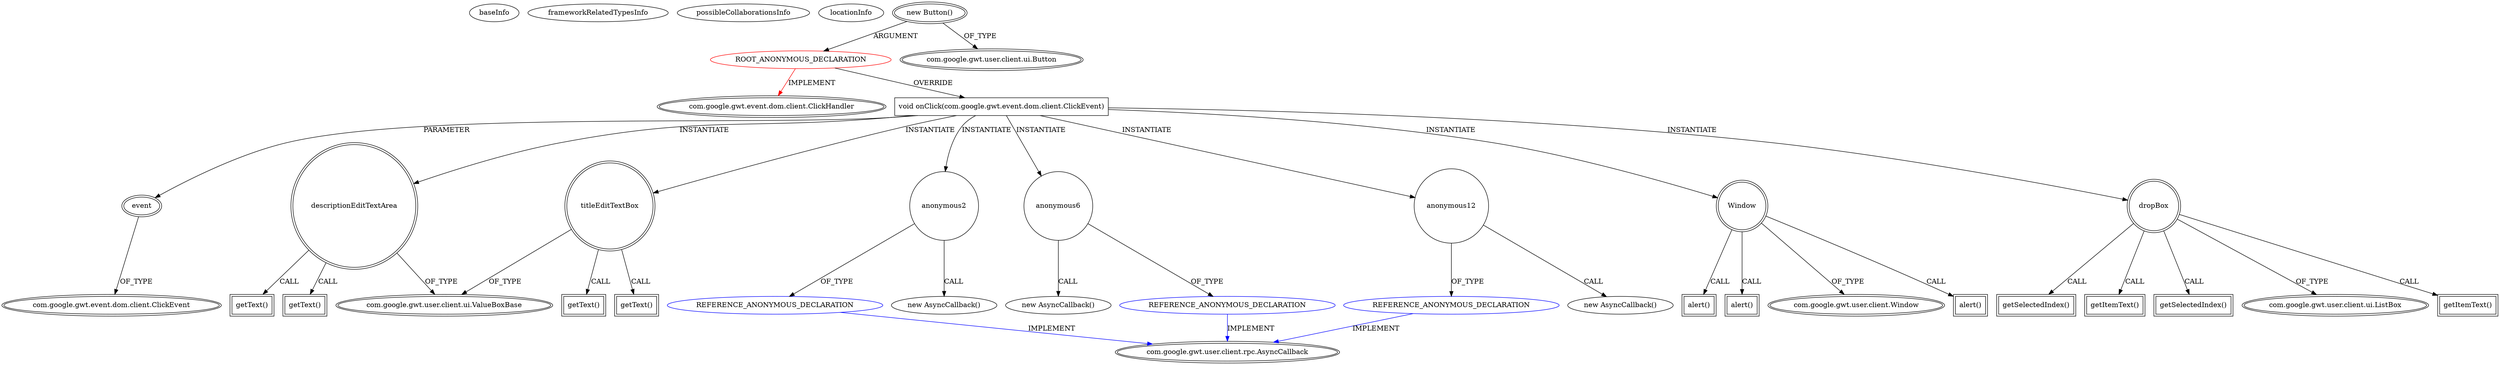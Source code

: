 digraph {
baseInfo[graphId=875,category="extension_graph",isAnonymous=true,possibleRelation=true]
frameworkRelatedTypesInfo[0="com.google.gwt.event.dom.client.ClickHandler"]
possibleCollaborationsInfo[0="875~OVERRIDING_METHOD_DECLARATION-INSTANTIATION-~com.google.gwt.event.dom.client.ClickHandler ~com.google.gwt.user.client.rpc.AsyncCallback ~true~true"]
locationInfo[projectName="bobvash-Resolution-Tracker",filePath="/bobvash-Resolution-Tracker/Resolution-Tracker-master/ResolutionTracker/src/com/bobvash/resolutiontracker/client/ResolutionDayWidget.java",contextSignature="com.google.gwt.user.client.ui.DialogBox createTaskEditDialogBox(com.bobvash.resolutiontracker.client.TaskListClientView,com.bobvash.resolutiontracker.client.SingleTaskClientView)",graphId="875"]
0[label="ROOT_ANONYMOUS_DECLARATION",vertexType="ROOT_ANONYMOUS_DECLARATION",isFrameworkType=false,color=red]
1[label="com.google.gwt.event.dom.client.ClickHandler",vertexType="FRAMEWORK_INTERFACE_TYPE",isFrameworkType=true,peripheries=2]
2[label="new Button()",vertexType="OUTSIDE_CONSTRUCTOR_CALL",isFrameworkType=true,peripheries=2]
3[label="com.google.gwt.user.client.ui.Button",vertexType="FRAMEWORK_CLASS_TYPE",isFrameworkType=true,peripheries=2]
4[label="void onClick(com.google.gwt.event.dom.client.ClickEvent)",vertexType="OVERRIDING_METHOD_DECLARATION",isFrameworkType=false,shape=box]
5[label="event",vertexType="PARAMETER_DECLARATION",isFrameworkType=true,peripheries=2]
6[label="com.google.gwt.event.dom.client.ClickEvent",vertexType="FRAMEWORK_CLASS_TYPE",isFrameworkType=true,peripheries=2]
7[label="titleEditTextBox",vertexType="VARIABLE_EXPRESION",isFrameworkType=true,peripheries=2,shape=circle]
9[label="com.google.gwt.user.client.ui.ValueBoxBase",vertexType="FRAMEWORK_CLASS_TYPE",isFrameworkType=true,peripheries=2]
8[label="getText()",vertexType="INSIDE_CALL",isFrameworkType=true,peripheries=2,shape=box]
11[label="getText()",vertexType="INSIDE_CALL",isFrameworkType=true,peripheries=2,shape=box]
13[label="anonymous2",vertexType="VARIABLE_EXPRESION",isFrameworkType=false,shape=circle]
14[label="REFERENCE_ANONYMOUS_DECLARATION",vertexType="REFERENCE_ANONYMOUS_DECLARATION",isFrameworkType=false,color=blue]
15[label="com.google.gwt.user.client.rpc.AsyncCallback",vertexType="FRAMEWORK_INTERFACE_TYPE",isFrameworkType=true,peripheries=2]
12[label="new AsyncCallback()",vertexType="CONSTRUCTOR_CALL",isFrameworkType=false]
16[label="Window",vertexType="VARIABLE_EXPRESION",isFrameworkType=true,peripheries=2,shape=circle]
18[label="com.google.gwt.user.client.Window",vertexType="FRAMEWORK_CLASS_TYPE",isFrameworkType=true,peripheries=2]
17[label="alert()",vertexType="INSIDE_CALL",isFrameworkType=true,peripheries=2,shape=box]
19[label="descriptionEditTextArea",vertexType="VARIABLE_EXPRESION",isFrameworkType=true,peripheries=2,shape=circle]
20[label="getText()",vertexType="INSIDE_CALL",isFrameworkType=true,peripheries=2,shape=box]
23[label="getText()",vertexType="INSIDE_CALL",isFrameworkType=true,peripheries=2,shape=box]
25[label="anonymous6",vertexType="VARIABLE_EXPRESION",isFrameworkType=false,shape=circle]
26[label="REFERENCE_ANONYMOUS_DECLARATION",vertexType="REFERENCE_ANONYMOUS_DECLARATION",isFrameworkType=false,color=blue]
24[label="new AsyncCallback()",vertexType="CONSTRUCTOR_CALL",isFrameworkType=false]
29[label="alert()",vertexType="INSIDE_CALL",isFrameworkType=true,peripheries=2,shape=box]
30[label="dropBox",vertexType="VARIABLE_EXPRESION",isFrameworkType=true,peripheries=2,shape=circle]
32[label="com.google.gwt.user.client.ui.ListBox",vertexType="FRAMEWORK_CLASS_TYPE",isFrameworkType=true,peripheries=2]
31[label="getItemText()",vertexType="INSIDE_CALL",isFrameworkType=true,peripheries=2,shape=box]
34[label="getSelectedIndex()",vertexType="INSIDE_CALL",isFrameworkType=true,peripheries=2,shape=box]
36[label="getItemText()",vertexType="INSIDE_CALL",isFrameworkType=true,peripheries=2,shape=box]
38[label="getSelectedIndex()",vertexType="INSIDE_CALL",isFrameworkType=true,peripheries=2,shape=box]
40[label="anonymous12",vertexType="VARIABLE_EXPRESION",isFrameworkType=false,shape=circle]
41[label="REFERENCE_ANONYMOUS_DECLARATION",vertexType="REFERENCE_ANONYMOUS_DECLARATION",isFrameworkType=false,color=blue]
39[label="new AsyncCallback()",vertexType="CONSTRUCTOR_CALL",isFrameworkType=false]
44[label="alert()",vertexType="INSIDE_CALL",isFrameworkType=true,peripheries=2,shape=box]
0->1[label="IMPLEMENT",color=red]
2->0[label="ARGUMENT"]
2->3[label="OF_TYPE"]
0->4[label="OVERRIDE"]
5->6[label="OF_TYPE"]
4->5[label="PARAMETER"]
4->7[label="INSTANTIATE"]
7->9[label="OF_TYPE"]
7->8[label="CALL"]
7->11[label="CALL"]
4->13[label="INSTANTIATE"]
14->15[label="IMPLEMENT",color=blue]
13->14[label="OF_TYPE"]
13->12[label="CALL"]
4->16[label="INSTANTIATE"]
16->18[label="OF_TYPE"]
16->17[label="CALL"]
4->19[label="INSTANTIATE"]
19->9[label="OF_TYPE"]
19->20[label="CALL"]
19->23[label="CALL"]
4->25[label="INSTANTIATE"]
26->15[label="IMPLEMENT",color=blue]
25->26[label="OF_TYPE"]
25->24[label="CALL"]
16->29[label="CALL"]
4->30[label="INSTANTIATE"]
30->32[label="OF_TYPE"]
30->31[label="CALL"]
30->34[label="CALL"]
30->36[label="CALL"]
30->38[label="CALL"]
4->40[label="INSTANTIATE"]
41->15[label="IMPLEMENT",color=blue]
40->41[label="OF_TYPE"]
40->39[label="CALL"]
16->44[label="CALL"]
}
